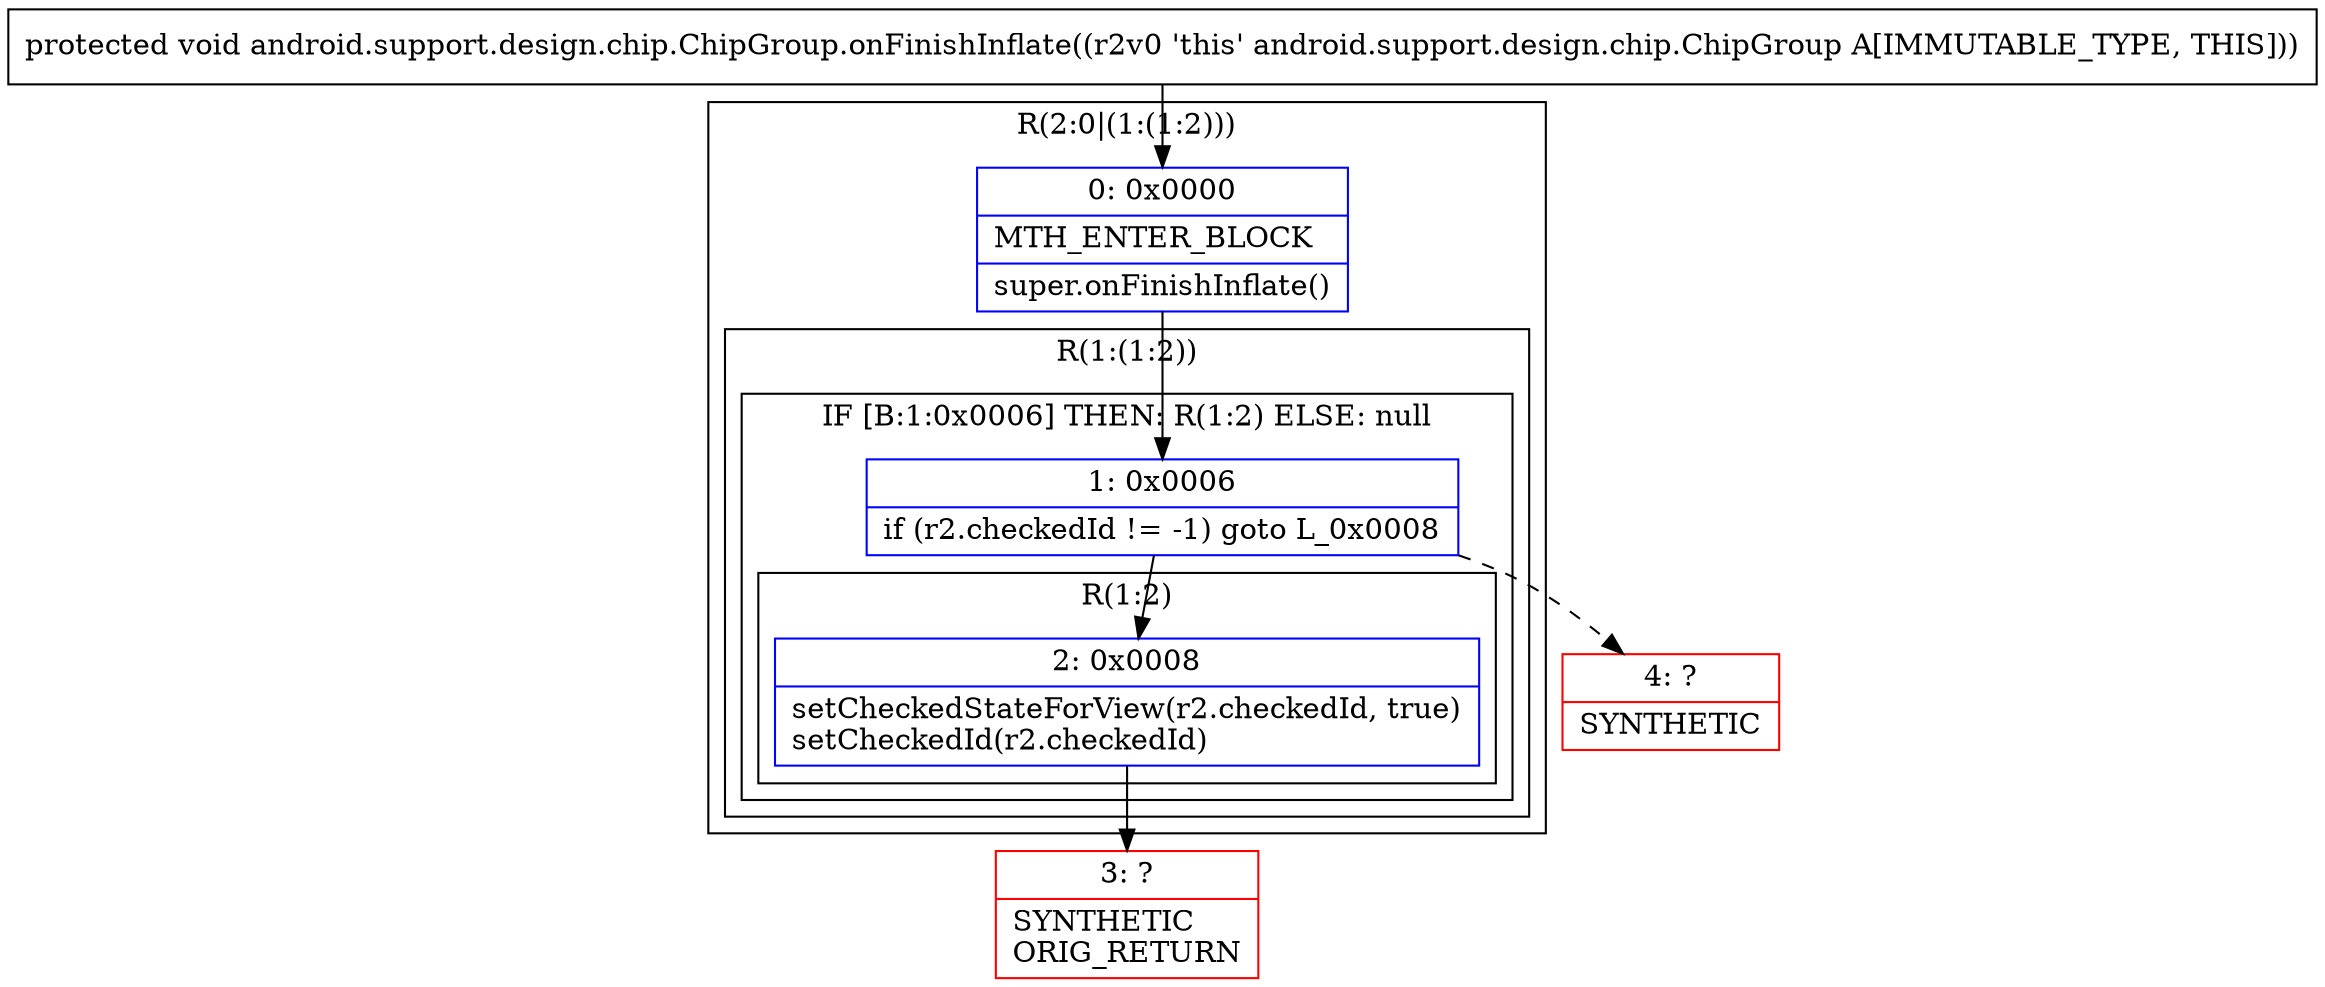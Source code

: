 digraph "CFG forandroid.support.design.chip.ChipGroup.onFinishInflate()V" {
subgraph cluster_Region_1052774951 {
label = "R(2:0|(1:(1:2)))";
node [shape=record,color=blue];
Node_0 [shape=record,label="{0\:\ 0x0000|MTH_ENTER_BLOCK\l|super.onFinishInflate()\l}"];
subgraph cluster_Region_243375496 {
label = "R(1:(1:2))";
node [shape=record,color=blue];
subgraph cluster_IfRegion_1133451869 {
label = "IF [B:1:0x0006] THEN: R(1:2) ELSE: null";
node [shape=record,color=blue];
Node_1 [shape=record,label="{1\:\ 0x0006|if (r2.checkedId != \-1) goto L_0x0008\l}"];
subgraph cluster_Region_1675935265 {
label = "R(1:2)";
node [shape=record,color=blue];
Node_2 [shape=record,label="{2\:\ 0x0008|setCheckedStateForView(r2.checkedId, true)\lsetCheckedId(r2.checkedId)\l}"];
}
}
}
}
Node_3 [shape=record,color=red,label="{3\:\ ?|SYNTHETIC\lORIG_RETURN\l}"];
Node_4 [shape=record,color=red,label="{4\:\ ?|SYNTHETIC\l}"];
MethodNode[shape=record,label="{protected void android.support.design.chip.ChipGroup.onFinishInflate((r2v0 'this' android.support.design.chip.ChipGroup A[IMMUTABLE_TYPE, THIS])) }"];
MethodNode -> Node_0;
Node_0 -> Node_1;
Node_1 -> Node_2;
Node_1 -> Node_4[style=dashed];
Node_2 -> Node_3;
}

